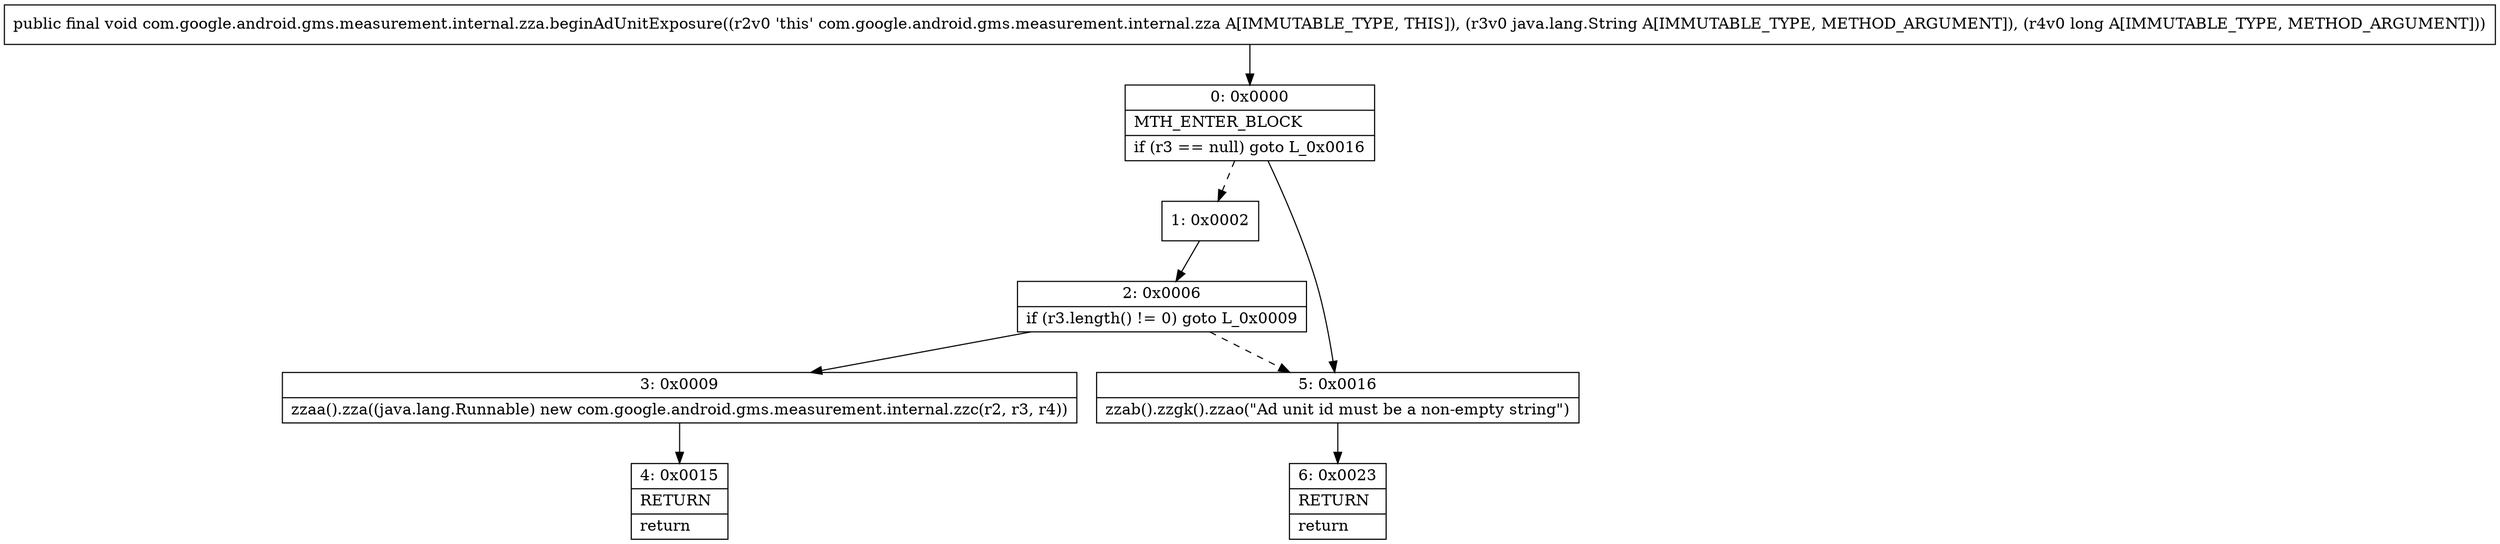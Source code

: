 digraph "CFG forcom.google.android.gms.measurement.internal.zza.beginAdUnitExposure(Ljava\/lang\/String;J)V" {
Node_0 [shape=record,label="{0\:\ 0x0000|MTH_ENTER_BLOCK\l|if (r3 == null) goto L_0x0016\l}"];
Node_1 [shape=record,label="{1\:\ 0x0002}"];
Node_2 [shape=record,label="{2\:\ 0x0006|if (r3.length() != 0) goto L_0x0009\l}"];
Node_3 [shape=record,label="{3\:\ 0x0009|zzaa().zza((java.lang.Runnable) new com.google.android.gms.measurement.internal.zzc(r2, r3, r4))\l}"];
Node_4 [shape=record,label="{4\:\ 0x0015|RETURN\l|return\l}"];
Node_5 [shape=record,label="{5\:\ 0x0016|zzab().zzgk().zzao(\"Ad unit id must be a non\-empty string\")\l}"];
Node_6 [shape=record,label="{6\:\ 0x0023|RETURN\l|return\l}"];
MethodNode[shape=record,label="{public final void com.google.android.gms.measurement.internal.zza.beginAdUnitExposure((r2v0 'this' com.google.android.gms.measurement.internal.zza A[IMMUTABLE_TYPE, THIS]), (r3v0 java.lang.String A[IMMUTABLE_TYPE, METHOD_ARGUMENT]), (r4v0 long A[IMMUTABLE_TYPE, METHOD_ARGUMENT])) }"];
MethodNode -> Node_0;
Node_0 -> Node_1[style=dashed];
Node_0 -> Node_5;
Node_1 -> Node_2;
Node_2 -> Node_3;
Node_2 -> Node_5[style=dashed];
Node_3 -> Node_4;
Node_5 -> Node_6;
}

